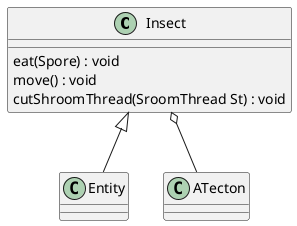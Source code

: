 @startuml insect

Insect <|-- Entity
Insect o-- ATecton
class Insect{
    eat(Spore) : void
    move() : void
    cutShroomThread(SroomThread St) : void
}
@enduml